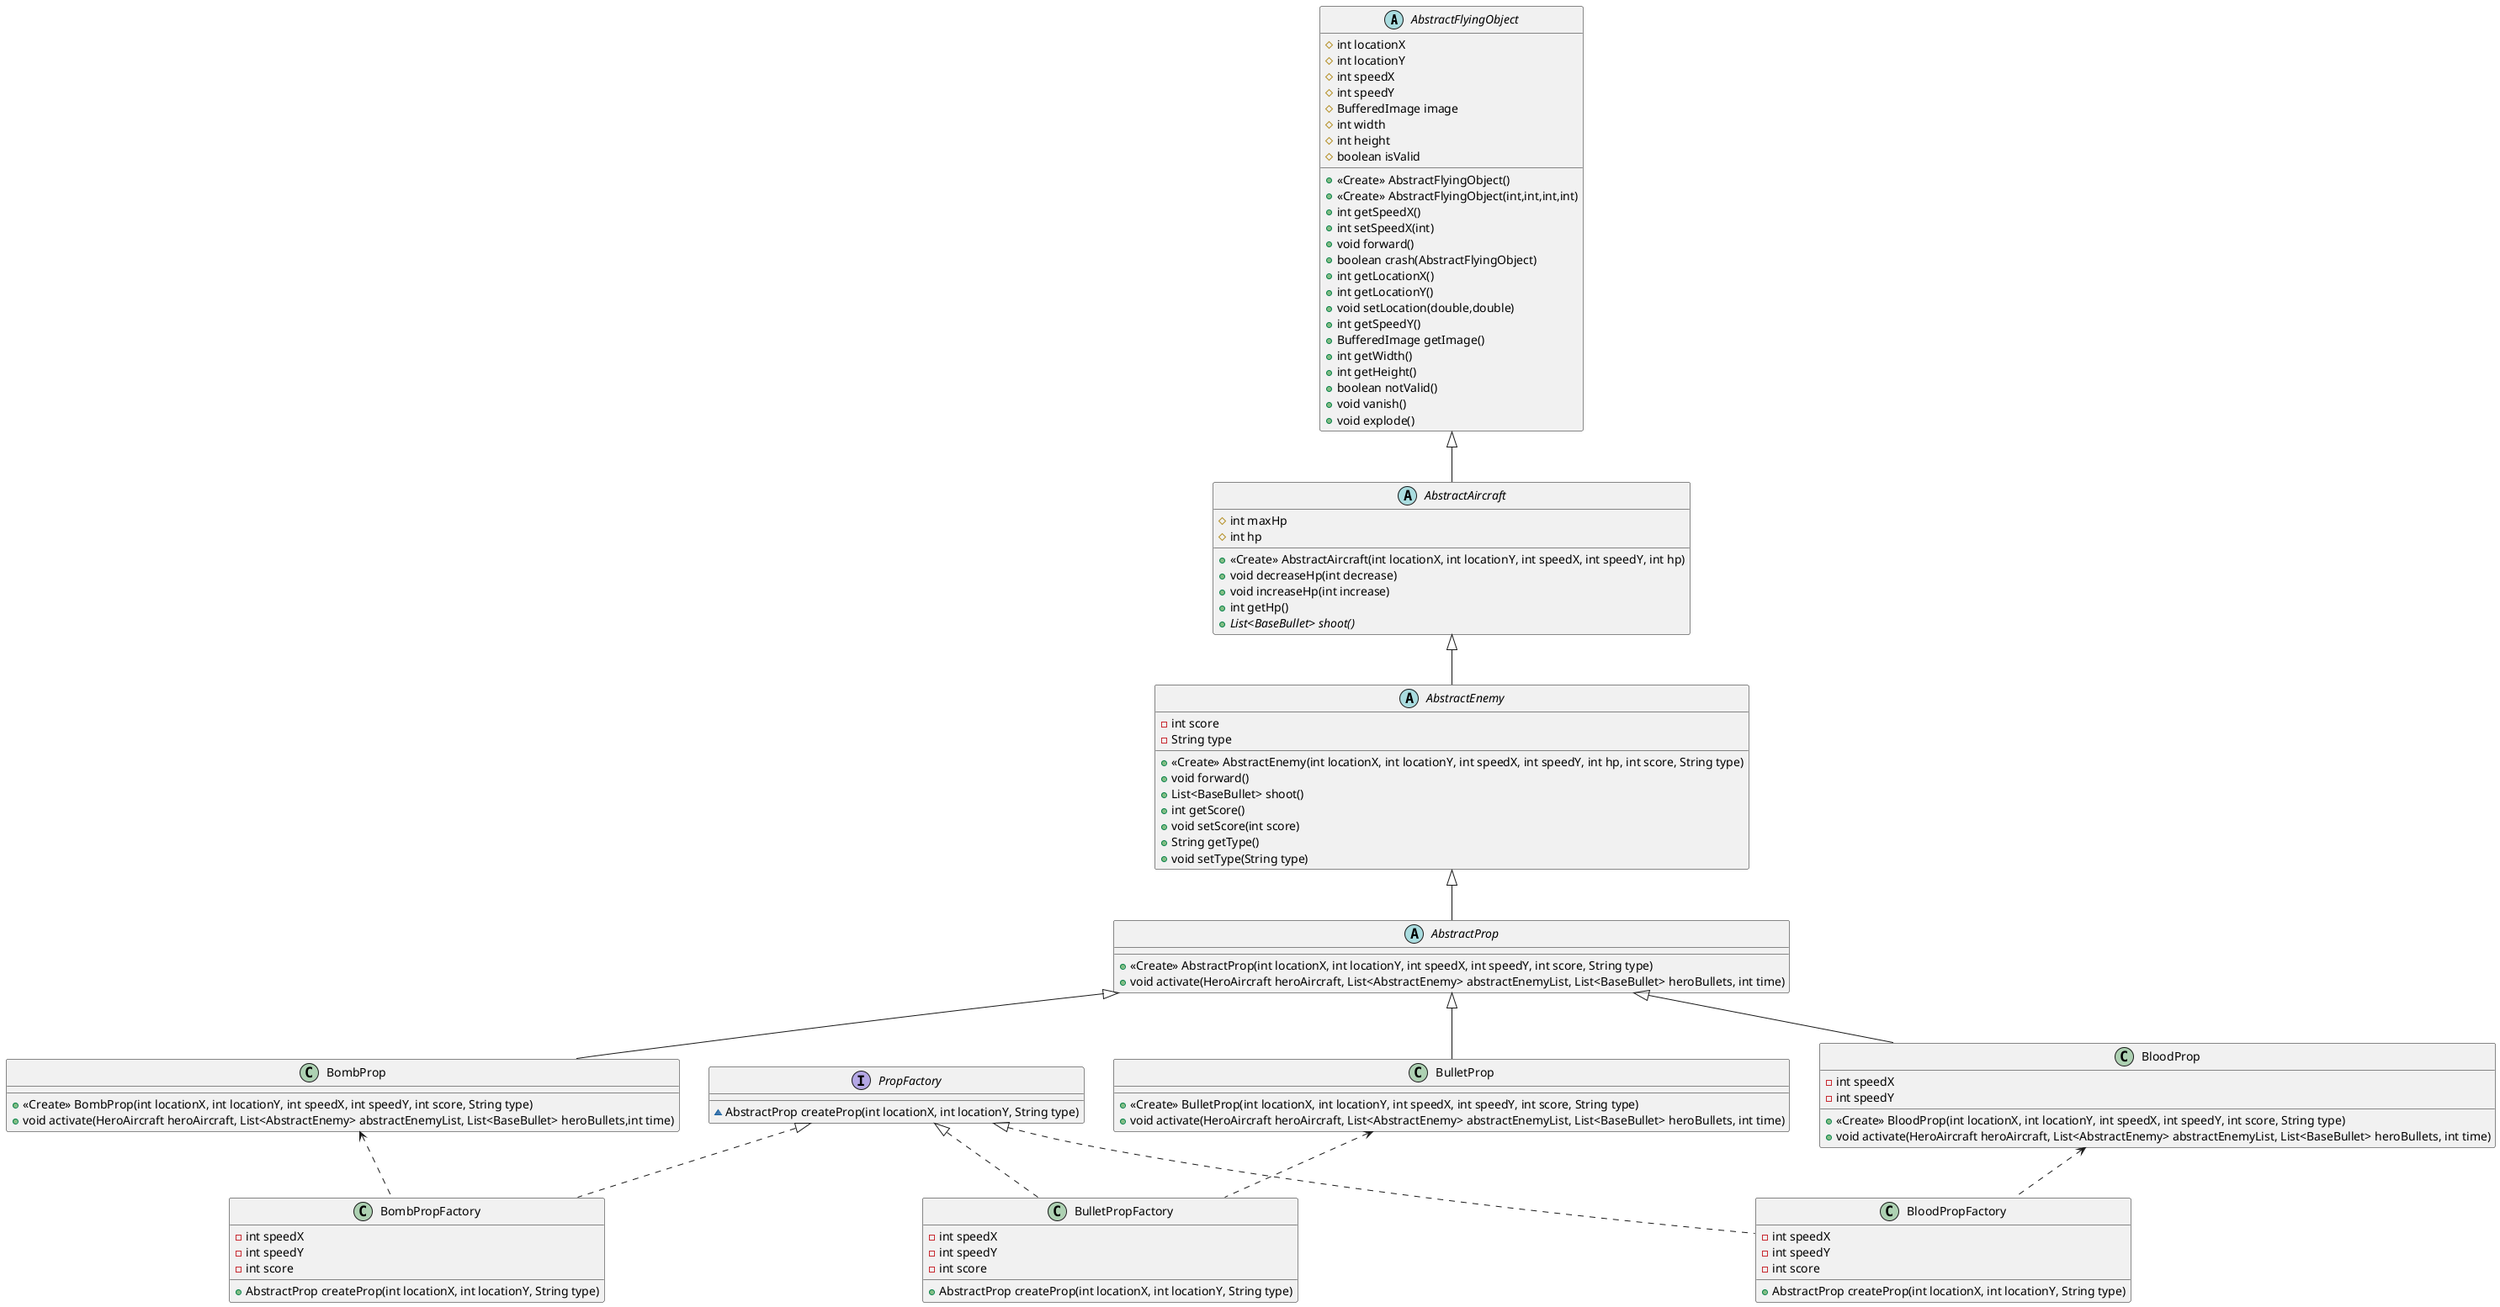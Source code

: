 @startuml
abstract class AbstractFlyingObject {
# int locationX
# int locationY
# int speedX
# int speedY
# BufferedImage image
# int width
# int height
# boolean isValid
+ <<Create>> AbstractFlyingObject()
+ <<Create>> AbstractFlyingObject(int,int,int,int)
+ int getSpeedX()
+ int setSpeedX(int)
+ void forward()
+ boolean crash(AbstractFlyingObject)
+ int getLocationX()
+ int getLocationY()
+ void setLocation(double,double)
+ int getSpeedY()
+ BufferedImage getImage()
+ int getWidth()
+ int getHeight()
+ boolean notValid()
+ void vanish()
+ void explode()
}
class BombProp {
+ <<Create>> BombProp(int locationX, int locationY, int speedX, int speedY, int score, String type)
+ void activate(HeroAircraft heroAircraft, List<AbstractEnemy> abstractEnemyList, List<BaseBullet> heroBullets,int time)
}
'class EnemyBullet {
'+ <<Create>> EnemyBullet(int locationX, int locationY, int speedX, int speedY, int power)
'}
'class BossFactory {
'- int locationX
'- int locationY
'- int speedX
'- int hp
'- int speedY
'- int score
'- String type
'+ AbstractEnemy createEnemy(int difficulty)
'}
abstract class AbstractAircraft {
# int maxHp
# int hp
+ <<Create>> AbstractAircraft(int locationX, int locationY, int speedX, int speedY, int hp)
+ void decreaseHp(int decrease)
+ void increaseHp(int increase)
+ int getHp()
+ {abstract}List<BaseBullet> shoot()
}
class BulletProp {
+ <<Create>> BulletProp(int locationX, int locationY, int speedX, int speedY, int score, String type)
+ void activate(HeroAircraft heroAircraft, List<AbstractEnemy> abstractEnemyList, List<BaseBullet> heroBullets, int time)
}
'class EliteEnemy {
'- int shootNum
'- int power
'- int direction
'+ <<Create>> EliteEnemy(int locationX, int locationY, int speedX, int speedY, int hp, int score, String type)
'+ int getDirection()
'+ void setDirection(int direction)
'+ void forward()
'+ List<BaseBullet> shoot()
'+ int getShootNum()
'+ void setShootNum(int shootNum)
'+ int getPower()
'+ void setPower(int power)
'}
class BulletPropFactory {
- int speedX
- int speedY
- int score
+ AbstractProp createProp(int locationX, int locationY, String type)
}
'class BaseBullet {
'- int power
'+ <<Create>> BaseBullet(int locationX, int locationY, int speedX, int speedY, int power)
'+ void forward()
'+ int getPower()
'}
'class MobFactory {
'- int locationX
'- int locationY
'- int speedX
'- int speedY
'- int hp
'- int score
'- String type
'+ AbstractEnemy createEnemy(int difficulty))
'}
class BombPropFactory {
- int speedX
- int speedY
- int score
+ AbstractProp createProp(int locationX, int locationY, String type)
}
'class HeroBullet {
'+ <<Create>> HeroBullet(int locationX, int locationY, int speedX, int speedY, int power)
'}
'class MobEnemy {
'+ <<Create>> MobEnemy(int locationX, int locationY, int speedX, int speedY, int hp, int score, String type)
'}
class BloodPropFactory {
- int speedX
- int speedY
- int score
+ AbstractProp createProp(int locationX, int locationY, String type)
}
'interface EnemyFactory {
'+ {abstract}AbstractEnemy createEnemy(int difficulty))
'}
'class EliteFactory {
'- int locationX
'- int locationY
'- int speedX
'- int speedY
'- int hp
'- int score
'- String type
'+ AbstractEnemy createEnemy(int difficulty))
'}
'class HeroAircraft {
'- {static} HeroAircraft heroAircraft
'- int shootNum
'- int power
'- int direction
'- boolean bulletValid
'- boolean shieldValid
'- <<Create>> HeroAircraft(int locationX, int locationY, int speedX, int speedY, int hp)
'+ {static} HeroAircraft getHeroAircraft()
'+ int getDirection()
'+ void setDirection(int direction))
'+ void forward()
'+ List<BaseBullet> shoot()
'+ int getShootNum()
'+ void setShootNum(int shootNum))
'+ int getPower()
'+ void setPower(int)
'+ boolean isBulletValid()
'+ void setBulletValid(boolean bulletValid)
'+ boolean isShieldValid()
'+ void setShieldValid(boolean shieldValid)
'}
interface PropFactory {
~ AbstractProp createProp(int locationX, int locationY, String type)
}
abstract class AbstractEnemy {
- int score
- String type
+ <<Create>> AbstractEnemy(int locationX, int locationY, int speedX, int speedY, int hp, int score, String type)
+ void forward()
+ List<BaseBullet> shoot()
+ int getScore()
+ void setScore(int score)
+ String getType()
+ void setType(String type)
}
class BloodProp {
- int speedX
- int speedY
+ <<Create>> BloodProp(int locationX, int locationY, int speedX, int speedY, int score, String type)
+ void activate(HeroAircraft heroAircraft, List<AbstractEnemy> abstractEnemyList, List<BaseBullet> heroBullets, int time)
}
abstract class AbstractProp {
+ <<Create>> AbstractProp(int locationX, int locationY, int speedX, int speedY, int score, String type)
+ void activate(HeroAircraft heroAircraft, List<AbstractEnemy> abstractEnemyList, List<BaseBullet> heroBullets, int time)
}
'class BossEnemy {
'+ <<Create>> BossEnemy(int locationX, int locationY, int speedX, int speedY, int hp, int score, String type)
'}


AbstractProp <|-- BombProp
'BaseBullet <|-- EnemyBullet
'EnemyFactory <|.. BossFactory
AbstractFlyingObject <|-- AbstractAircraft
AbstractProp <|-- BulletProp
'MobEnemy <|-- EliteEnemy
PropFactory <|.. BulletPropFactory
'AbstractFlyingObject <|-- BaseBullet
'EnemyFactory <|.. MobFactory
PropFactory <|.. BombPropFactory
'BaseBullet <|-- HeroBullet
'AbstractEnemy <|-- MobEnemy
PropFactory <|.. BloodPropFactory
'EnemyFactory <|.. EliteFactory
'AbstractAircraft <|-- HeroAircraft
AbstractAircraft <|-- AbstractEnemy
AbstractProp <|-- BloodProp
AbstractEnemy <|-- AbstractProp
'EliteEnemy <|-- BossEnemy
BloodProp <.. BloodPropFactory
BombProp <.. BombPropFactory
BulletProp <.. BulletPropFactory
'BossEnemy <.. BossFactory
'EliteEnemy <.. EliteFactory
'MobEnemy <.. MobFactory
@enduml